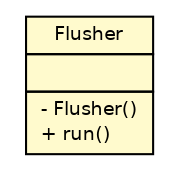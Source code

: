 #!/usr/local/bin/dot
#
# Class diagram 
# Generated by UMLGraph version R5_6-24-gf6e263 (http://www.umlgraph.org/)
#

digraph G {
	edge [fontname="Helvetica",fontsize=10,labelfontname="Helvetica",labelfontsize=10];
	node [fontname="Helvetica",fontsize=10,shape=plaintext];
	nodesep=0.25;
	ranksep=0.5;
	// ev3dev.actuators.LCDStretch.Flusher
	c4080 [label=<<table title="ev3dev.actuators.LCDStretch.Flusher" border="0" cellborder="1" cellspacing="0" cellpadding="2" port="p" bgcolor="lemonChiffon" href="./LCDStretch.Flusher.html">
		<tr><td><table border="0" cellspacing="0" cellpadding="1">
<tr><td align="center" balign="center"> Flusher </td></tr>
		</table></td></tr>
		<tr><td><table border="0" cellspacing="0" cellpadding="1">
<tr><td align="left" balign="left">  </td></tr>
		</table></td></tr>
		<tr><td><table border="0" cellspacing="0" cellpadding="1">
<tr><td align="left" balign="left"> - Flusher() </td></tr>
<tr><td align="left" balign="left"> + run() </td></tr>
		</table></td></tr>
		</table>>, URL="./LCDStretch.Flusher.html", fontname="Helvetica", fontcolor="black", fontsize=9.0];
}


